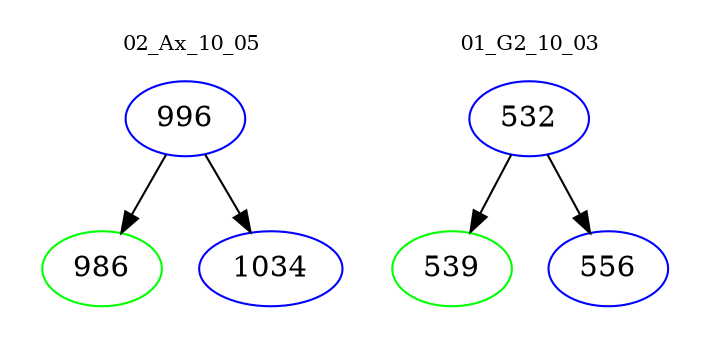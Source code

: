 digraph{
subgraph cluster_0 {
color = white
label = "02_Ax_10_05";
fontsize=10;
T0_996 [label="996", color="blue"]
T0_996 -> T0_986 [color="black"]
T0_986 [label="986", color="green"]
T0_996 -> T0_1034 [color="black"]
T0_1034 [label="1034", color="blue"]
}
subgraph cluster_1 {
color = white
label = "01_G2_10_03";
fontsize=10;
T1_532 [label="532", color="blue"]
T1_532 -> T1_539 [color="black"]
T1_539 [label="539", color="green"]
T1_532 -> T1_556 [color="black"]
T1_556 [label="556", color="blue"]
}
}
